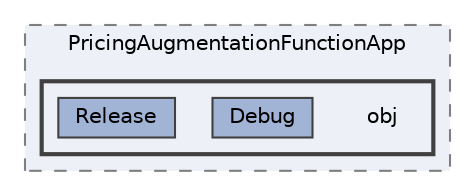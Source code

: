 digraph "C:/Users/LukeMabie/documents/Development/PricingAugmentationFunctionApp/PricingAugmentationFunctionApp/obj"
{
 // LATEX_PDF_SIZE
  bgcolor="transparent";
  edge [fontname=Helvetica,fontsize=10,labelfontname=Helvetica,labelfontsize=10];
  node [fontname=Helvetica,fontsize=10,shape=box,height=0.2,width=0.4];
  compound=true
  subgraph clusterdir_3e0157b8571d8f3171ba85252f927cb0 {
    graph [ bgcolor="#edf0f7", pencolor="grey50", label="PricingAugmentationFunctionApp", fontname=Helvetica,fontsize=10 style="filled,dashed", URL="dir_3e0157b8571d8f3171ba85252f927cb0.html",tooltip=""]
  subgraph clusterdir_055cb2dc01a96ed8826c63acf1cdf99e {
    graph [ bgcolor="#edf0f7", pencolor="grey25", label="", fontname=Helvetica,fontsize=10 style="filled,bold", URL="dir_055cb2dc01a96ed8826c63acf1cdf99e.html",tooltip=""]
    dir_055cb2dc01a96ed8826c63acf1cdf99e [shape=plaintext, label="obj"];
  dir_23f627b8b9bdfa560c3789c81292db78 [label="Debug", fillcolor="#a2b4d6", color="grey25", style="filled", URL="dir_23f627b8b9bdfa560c3789c81292db78.html",tooltip=""];
  dir_a9a2684fd010ec0abcd73f636e188e87 [label="Release", fillcolor="#a2b4d6", color="grey25", style="filled", URL="dir_a9a2684fd010ec0abcd73f636e188e87.html",tooltip=""];
  }
  }
}
